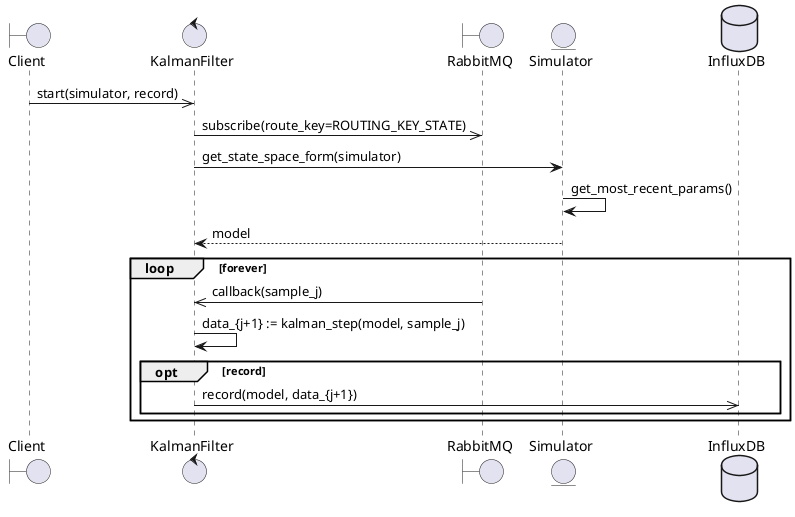 @startuml KalmanFilter
boundary Client as client
control KalmanFilter as kf
boundary RabbitMQ as mq
entity Simulator as sim
database InfluxDB as db
client ->> kf: start(simulator, record)
kf ->> mq: subscribe(route_key=ROUTING_KEY_STATE)
kf -> sim: get_state_space_form(simulator)
sim -> sim: get_most_recent_params()
sim --> kf: model
loop forever
  mq ->> kf: callback(sample_j)
  kf -> kf: data_{j+1} := kalman_step(model, sample_j)
  opt record
    kf ->> db: record(model, data_{j+1})
  end
end
@enduml